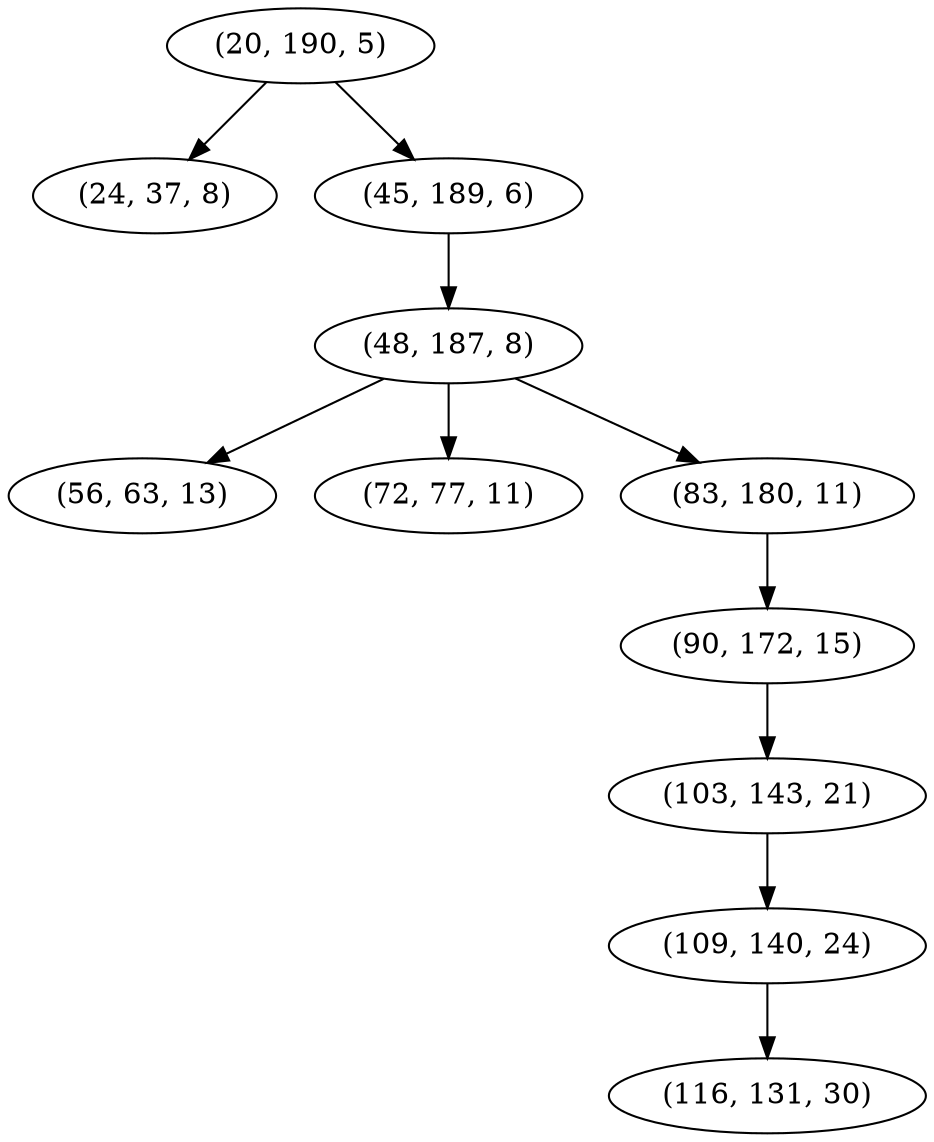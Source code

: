 digraph tree {
    "(20, 190, 5)";
    "(24, 37, 8)";
    "(45, 189, 6)";
    "(48, 187, 8)";
    "(56, 63, 13)";
    "(72, 77, 11)";
    "(83, 180, 11)";
    "(90, 172, 15)";
    "(103, 143, 21)";
    "(109, 140, 24)";
    "(116, 131, 30)";
    "(20, 190, 5)" -> "(24, 37, 8)";
    "(20, 190, 5)" -> "(45, 189, 6)";
    "(45, 189, 6)" -> "(48, 187, 8)";
    "(48, 187, 8)" -> "(56, 63, 13)";
    "(48, 187, 8)" -> "(72, 77, 11)";
    "(48, 187, 8)" -> "(83, 180, 11)";
    "(83, 180, 11)" -> "(90, 172, 15)";
    "(90, 172, 15)" -> "(103, 143, 21)";
    "(103, 143, 21)" -> "(109, 140, 24)";
    "(109, 140, 24)" -> "(116, 131, 30)";
}
